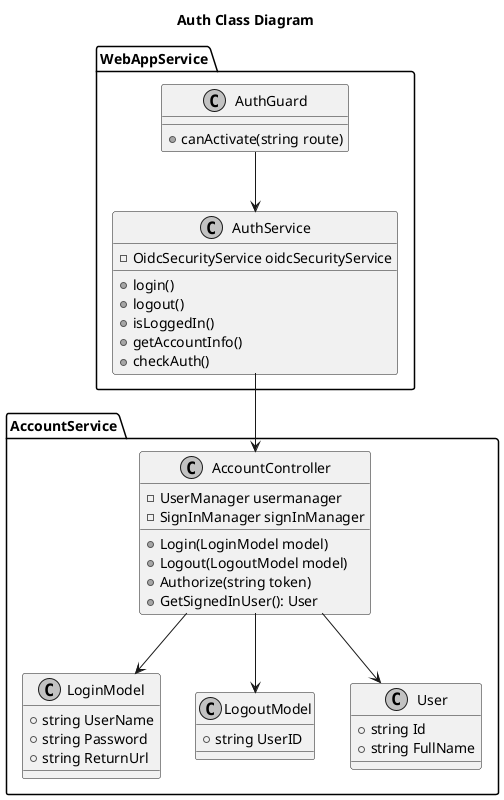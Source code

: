 @startuml Component
title Auth Class Diagram
skinparam monochrome true

package AccountService{
    class AccountController {
        -UserManager usermanager
        -SignInManager signInManager 
        +Login(LoginModel model)
        +Logout(LogoutModel model)
        +Authorize(string token)
        +GetSignedInUser(): User
    }

    class LoginModel {
        +string UserName
        +string Password
        +string ReturnUrl
    }

    class LogoutModel {
        +string UserID
    }
    
    class User {
        +string Id
        +string FullName
    }

    AccountController --> LoginModel
    AccountController --> LogoutModel
    AccountController --> User
}

package WebAppService {
    class AuthService {
        -OidcSecurityService oidcSecurityService
        +login()
        +logout()
        +isLoggedIn()
        +getAccountInfo()
        +checkAuth()
    }

    class AuthGuard {
        +canActivate(string route)
    }

    AuthService --> AccountController
    AuthGuard --> AuthService
}

@enduml